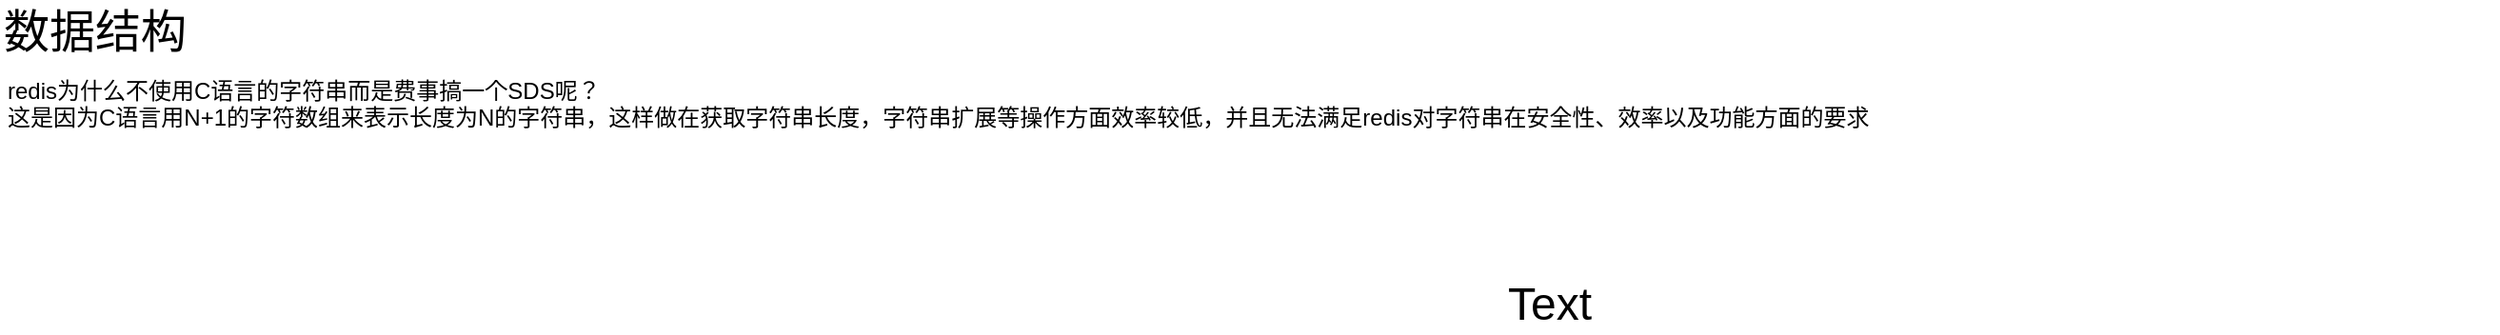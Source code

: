 <mxfile version="11.1.2" type="github"><diagram id="CSLwfYFwslev1IqIAyUb" name="Page-1"><mxGraphModel dx="1151" dy="560" grid="1" gridSize="10" guides="1" tooltips="1" connect="1" arrows="1" fold="1" page="1" pageScale="1" pageWidth="827" pageHeight="1169" math="0" shadow="0"><root><mxCell id="0"/><mxCell id="1" parent="0"/><mxCell id="2CpoiYH3QQwNjZlodwBH-1" value="redis为什么不使用C语言的字符串而是费事搞一个SDS呢？&lt;br&gt;这是因为C语言用N+1的字符数组来表示长度为N的字符串，这样做在获取字符串长度，字符串扩展等操作方面效率较低，并且无法满足redis对字符串在安全性、效率以及功能方面的要求" style="text;html=1;" vertex="1" parent="1"><mxGeometry x="40" y="65" width="1310" height="30" as="geometry"/></mxCell><mxCell id="2CpoiYH3QQwNjZlodwBH-2" value="数据结构" style="text;html=1;resizable=0;points=[];autosize=1;align=left;verticalAlign=top;spacingTop=-4;fontSize=24;" vertex="1" parent="1"><mxGeometry x="38" y="31" width="60" height="20" as="geometry"/></mxCell><mxCell id="2CpoiYH3QQwNjZlodwBH-3" value="Text" style="text;html=1;resizable=0;points=[];autosize=1;align=left;verticalAlign=top;spacingTop=-4;fontSize=24;" vertex="1" parent="1"><mxGeometry x="828" y="174" width="60" height="30" as="geometry"/></mxCell></root></mxGraphModel></diagram></mxfile>